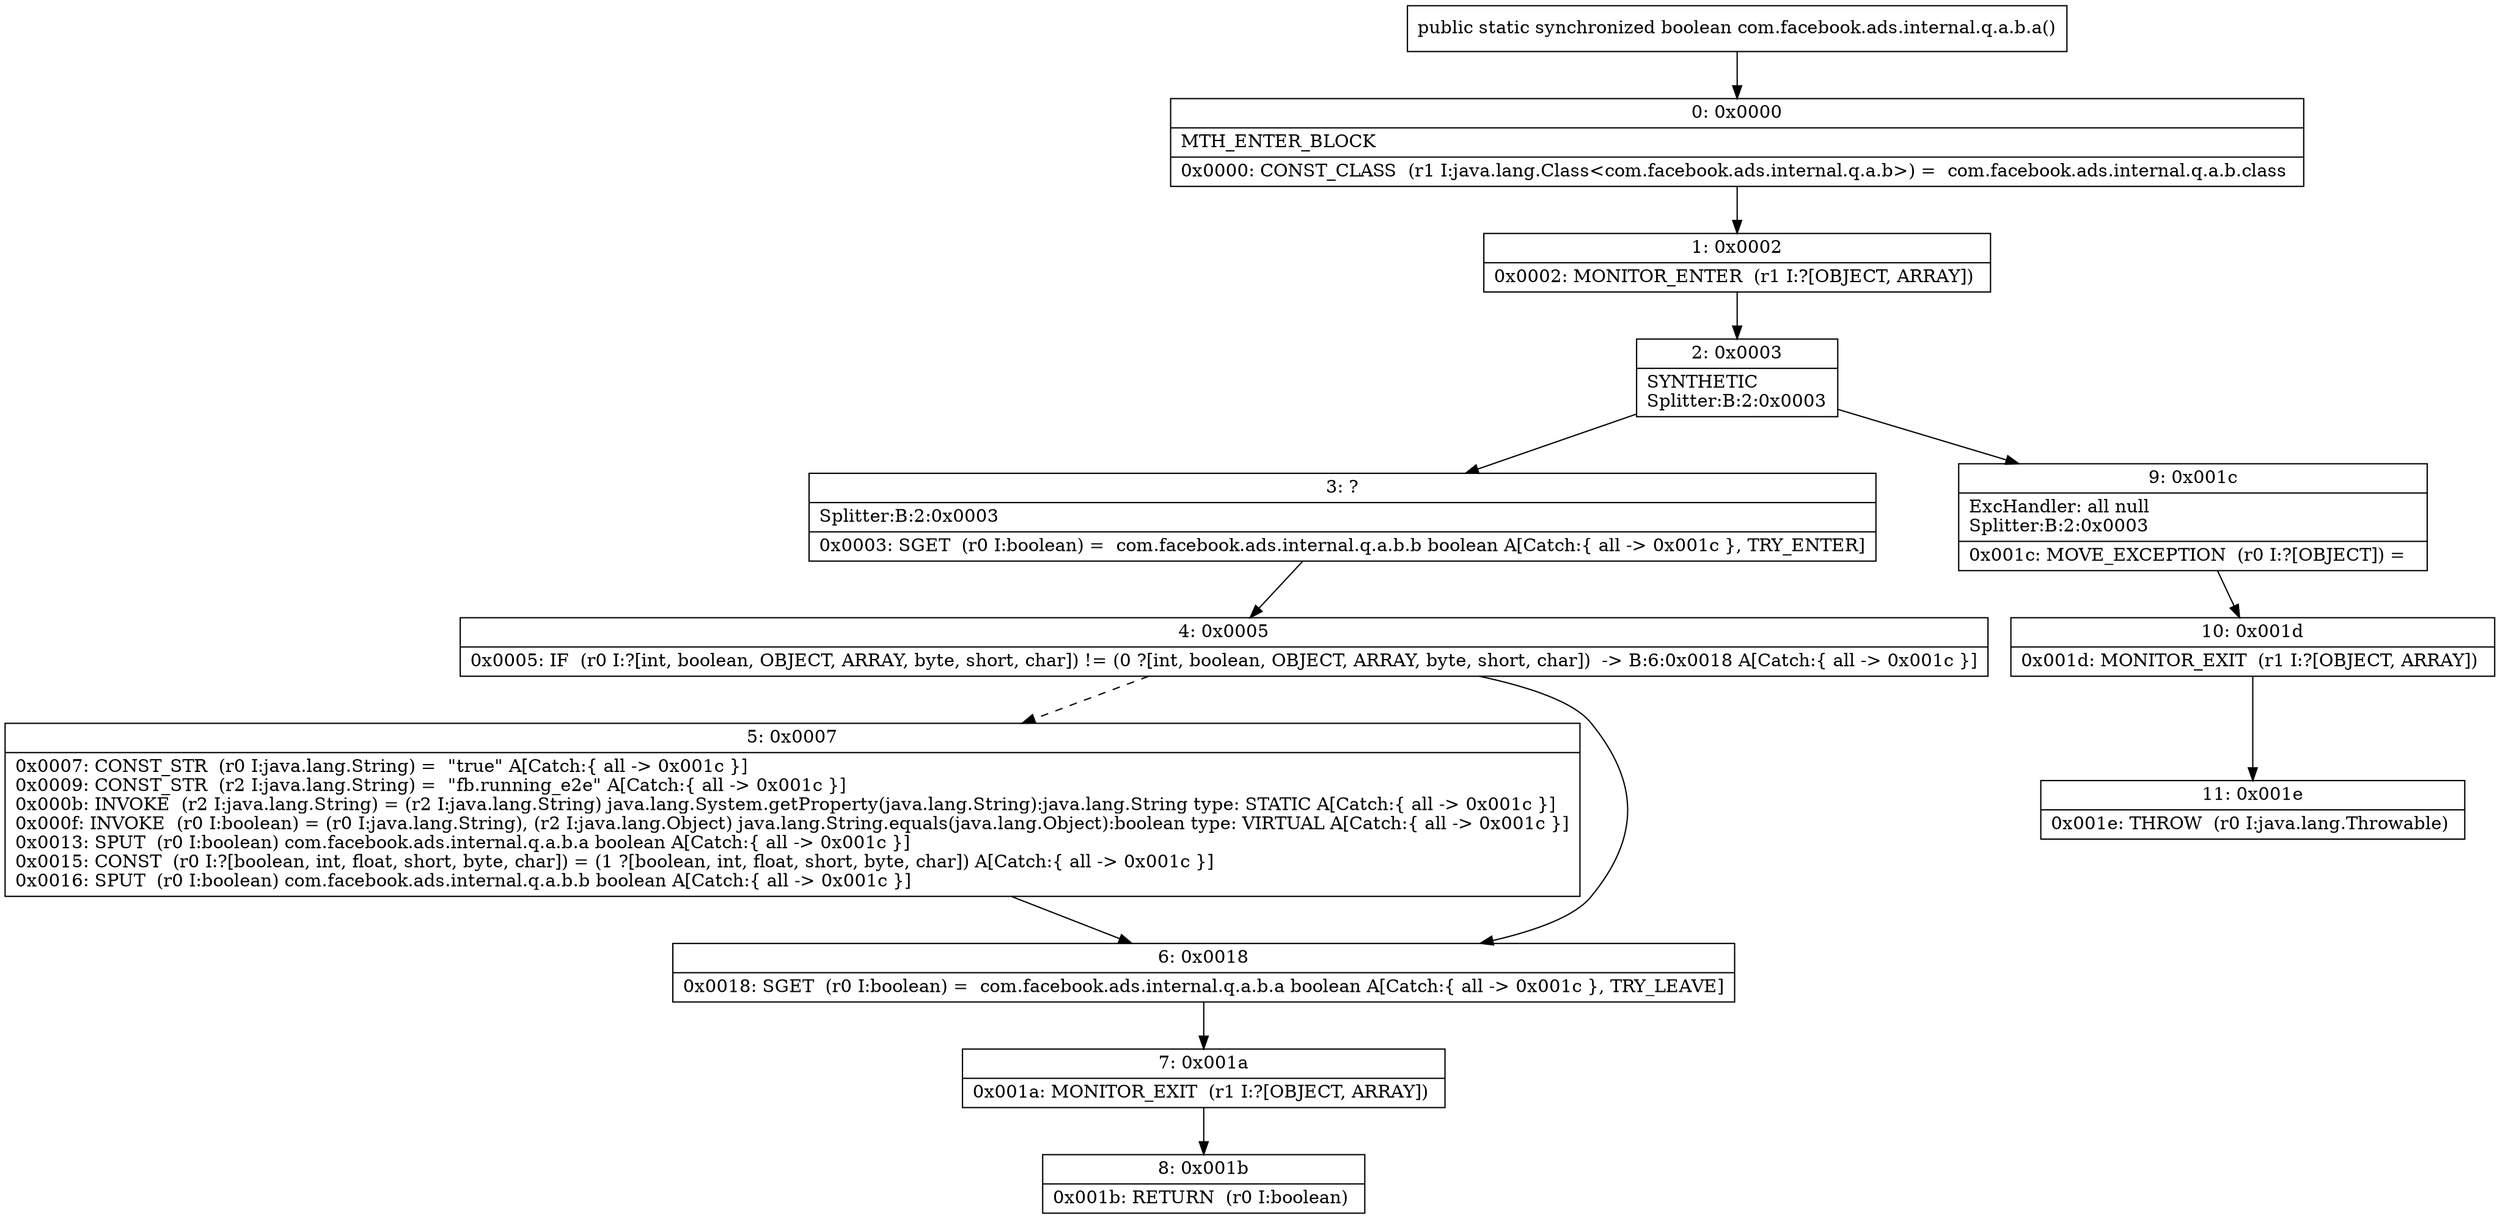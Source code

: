 digraph "CFG forcom.facebook.ads.internal.q.a.b.a()Z" {
Node_0 [shape=record,label="{0\:\ 0x0000|MTH_ENTER_BLOCK\l|0x0000: CONST_CLASS  (r1 I:java.lang.Class\<com.facebook.ads.internal.q.a.b\>) =  com.facebook.ads.internal.q.a.b.class \l}"];
Node_1 [shape=record,label="{1\:\ 0x0002|0x0002: MONITOR_ENTER  (r1 I:?[OBJECT, ARRAY]) \l}"];
Node_2 [shape=record,label="{2\:\ 0x0003|SYNTHETIC\lSplitter:B:2:0x0003\l}"];
Node_3 [shape=record,label="{3\:\ ?|Splitter:B:2:0x0003\l|0x0003: SGET  (r0 I:boolean) =  com.facebook.ads.internal.q.a.b.b boolean A[Catch:\{ all \-\> 0x001c \}, TRY_ENTER]\l}"];
Node_4 [shape=record,label="{4\:\ 0x0005|0x0005: IF  (r0 I:?[int, boolean, OBJECT, ARRAY, byte, short, char]) != (0 ?[int, boolean, OBJECT, ARRAY, byte, short, char])  \-\> B:6:0x0018 A[Catch:\{ all \-\> 0x001c \}]\l}"];
Node_5 [shape=record,label="{5\:\ 0x0007|0x0007: CONST_STR  (r0 I:java.lang.String) =  \"true\" A[Catch:\{ all \-\> 0x001c \}]\l0x0009: CONST_STR  (r2 I:java.lang.String) =  \"fb.running_e2e\" A[Catch:\{ all \-\> 0x001c \}]\l0x000b: INVOKE  (r2 I:java.lang.String) = (r2 I:java.lang.String) java.lang.System.getProperty(java.lang.String):java.lang.String type: STATIC A[Catch:\{ all \-\> 0x001c \}]\l0x000f: INVOKE  (r0 I:boolean) = (r0 I:java.lang.String), (r2 I:java.lang.Object) java.lang.String.equals(java.lang.Object):boolean type: VIRTUAL A[Catch:\{ all \-\> 0x001c \}]\l0x0013: SPUT  (r0 I:boolean) com.facebook.ads.internal.q.a.b.a boolean A[Catch:\{ all \-\> 0x001c \}]\l0x0015: CONST  (r0 I:?[boolean, int, float, short, byte, char]) = (1 ?[boolean, int, float, short, byte, char]) A[Catch:\{ all \-\> 0x001c \}]\l0x0016: SPUT  (r0 I:boolean) com.facebook.ads.internal.q.a.b.b boolean A[Catch:\{ all \-\> 0x001c \}]\l}"];
Node_6 [shape=record,label="{6\:\ 0x0018|0x0018: SGET  (r0 I:boolean) =  com.facebook.ads.internal.q.a.b.a boolean A[Catch:\{ all \-\> 0x001c \}, TRY_LEAVE]\l}"];
Node_7 [shape=record,label="{7\:\ 0x001a|0x001a: MONITOR_EXIT  (r1 I:?[OBJECT, ARRAY]) \l}"];
Node_8 [shape=record,label="{8\:\ 0x001b|0x001b: RETURN  (r0 I:boolean) \l}"];
Node_9 [shape=record,label="{9\:\ 0x001c|ExcHandler: all null\lSplitter:B:2:0x0003\l|0x001c: MOVE_EXCEPTION  (r0 I:?[OBJECT]) =  \l}"];
Node_10 [shape=record,label="{10\:\ 0x001d|0x001d: MONITOR_EXIT  (r1 I:?[OBJECT, ARRAY]) \l}"];
Node_11 [shape=record,label="{11\:\ 0x001e|0x001e: THROW  (r0 I:java.lang.Throwable) \l}"];
MethodNode[shape=record,label="{public static synchronized boolean com.facebook.ads.internal.q.a.b.a() }"];
MethodNode -> Node_0;
Node_0 -> Node_1;
Node_1 -> Node_2;
Node_2 -> Node_3;
Node_2 -> Node_9;
Node_3 -> Node_4;
Node_4 -> Node_5[style=dashed];
Node_4 -> Node_6;
Node_5 -> Node_6;
Node_6 -> Node_7;
Node_7 -> Node_8;
Node_9 -> Node_10;
Node_10 -> Node_11;
}


